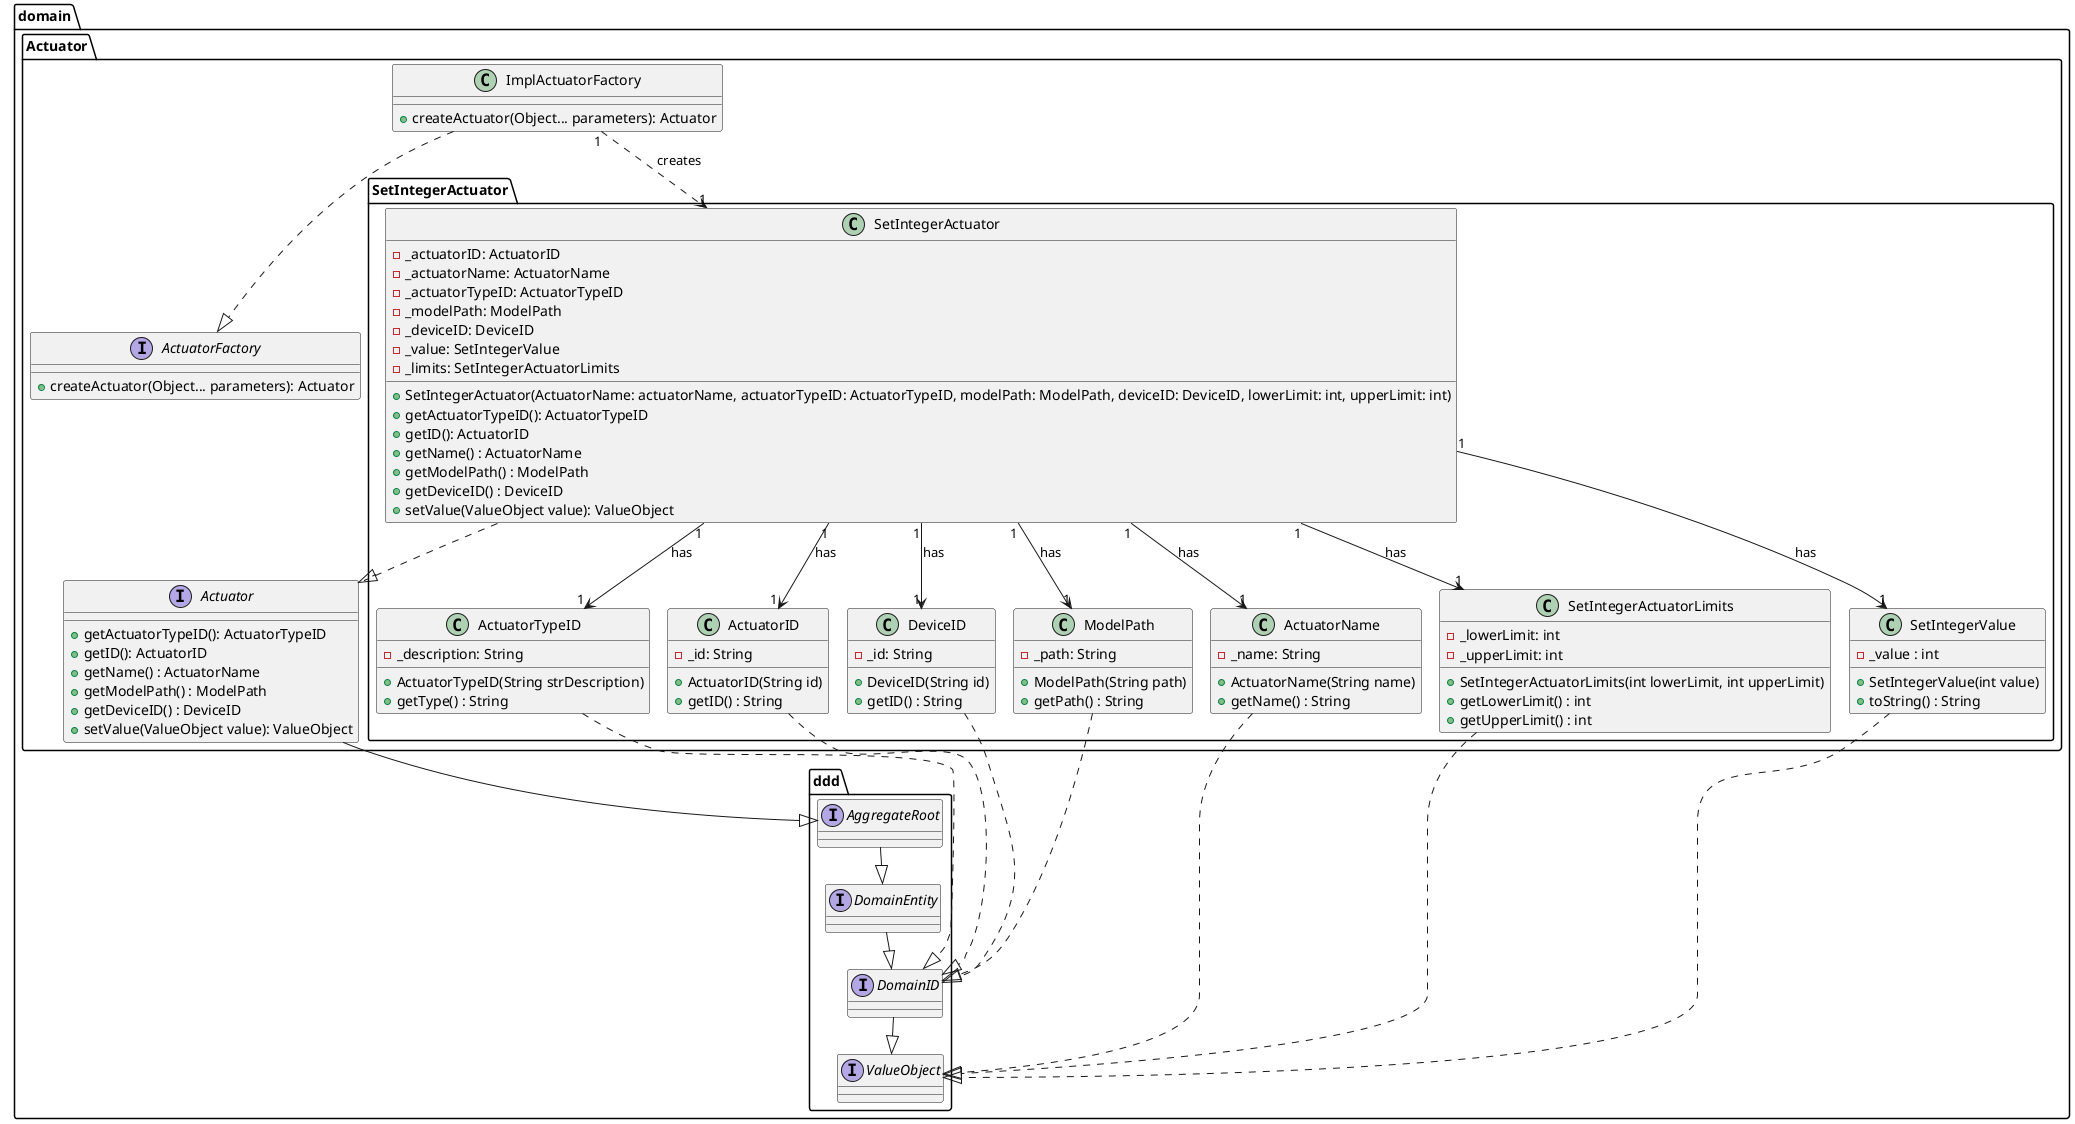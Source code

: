 @startuml
!pragma layout smetana

package domain.Actuator {
    interface Actuator {
        + getActuatorTypeID(): ActuatorTypeID
                + getID(): ActuatorID
                + getName() : ActuatorName
                + getModelPath() : ModelPath
                + getDeviceID() : DeviceID
                + setValue(ValueObject value): ValueObject
    }
    interface ActuatorFactory {
        + createActuator(Object... parameters): Actuator
    }
    class ImplActuatorFactory {
        + createActuator(Object... parameters): Actuator
    }
}
package domain.Actuator.SetIntegerActuator {
    class SetIntegerActuator {
        - _actuatorID: ActuatorID
        - _actuatorName: ActuatorName
        - _actuatorTypeID: ActuatorTypeID
        - _modelPath: ModelPath
        - _deviceID: DeviceID
        - _value: SetIntegerValue
        - _limits: SetIntegerActuatorLimits
        + SetIntegerActuator(ActuatorName: actuatorName, actuatorTypeID: ActuatorTypeID, modelPath: ModelPath, deviceID: DeviceID, lowerLimit: int, upperLimit: int)
        + getActuatorTypeID(): ActuatorTypeID
        + getID(): ActuatorID
        + getName() : ActuatorName
        + getModelPath() : ModelPath
        + getDeviceID() : DeviceID
        + setValue(ValueObject value): ValueObject
    }

    class ActuatorTypeID {
            - _description: String
            + ActuatorTypeID(String strDescription)
            + getType() : String
    }

    class ModelPath {
            - _path: String
            + ModelPath(String path)
            + getPath() : String
    }

    class ActuatorName {
            - _name: String
            + ActuatorName(String name)
            + getName() : String
    }

    class SetIntegerActuatorLimits {
            - _lowerLimit: int
            - _upperLimit: int
            + SetIntegerActuatorLimits(int lowerLimit, int upperLimit)
            + getLowerLimit() : int
            + getUpperLimit() : int
    }

    class ActuatorID {
            - _id: String
            + ActuatorID(String id)
            + getID() : String
    }

    class DeviceID {
            - _id: String
            + DeviceID(String id)
            + getID() : String
    }

    class SetIntegerValue {
            - _value : int
            + SetIntegerValue(int value)
            + toString() : String
    }
}

package domain.ddd {

  interface DomainEntity {
  }

  interface DomainID {
  }

  interface AggregateRoot {
  }

  interface ValueObject {
  }
}

ImplActuatorFactory ..|> ActuatorFactory
ImplActuatorFactory "1" ..> "1" domain.Actuator.SetIntegerActuator.SetIntegerActuator : creates

domain.Actuator.SetIntegerActuator.SetIntegerActuator ..|> domain.Actuator.Actuator
domain.Actuator.SetIntegerActuator.SetIntegerActuator "1" --> "1" SetIntegerValue : has
domain.Actuator.SetIntegerActuator.SetIntegerActuator "1" -->  "1" ActuatorTypeID : has
domain.Actuator.SetIntegerActuator.SetIntegerActuator "1" -->  "1" ModelPath : has
domain.Actuator.SetIntegerActuator.SetIntegerActuator "1" -->  "1" ActuatorName : has
domain.Actuator.SetIntegerActuator.SetIntegerActuator "1" -->  "1" SetIntegerActuatorLimits : has
domain.Actuator.SetIntegerActuator.SetIntegerActuator "1" -->  "1" ActuatorID : has
domain.Actuator.SetIntegerActuator.SetIntegerActuator "1" -->  "1" DeviceID : has

DomainEntity --|> DomainID
AggregateRoot --|> DomainEntity
DomainID --|> ValueObject

domain.Actuator.Actuator --|> domain.ddd.AggregateRoot

ActuatorTypeID ..|> domain.ddd.DomainID
ActuatorID ..|> domain.ddd.DomainID
DeviceID ..|> domain.ddd.DomainID
ModelPath ..|> domain.ddd.DomainID

SetIntegerValue ..|> domain.ddd.ValueObject
SetIntegerActuatorLimits ..|> domain.ddd.ValueObject
ActuatorName ..|> domain.ddd.ValueObject


@enduml

